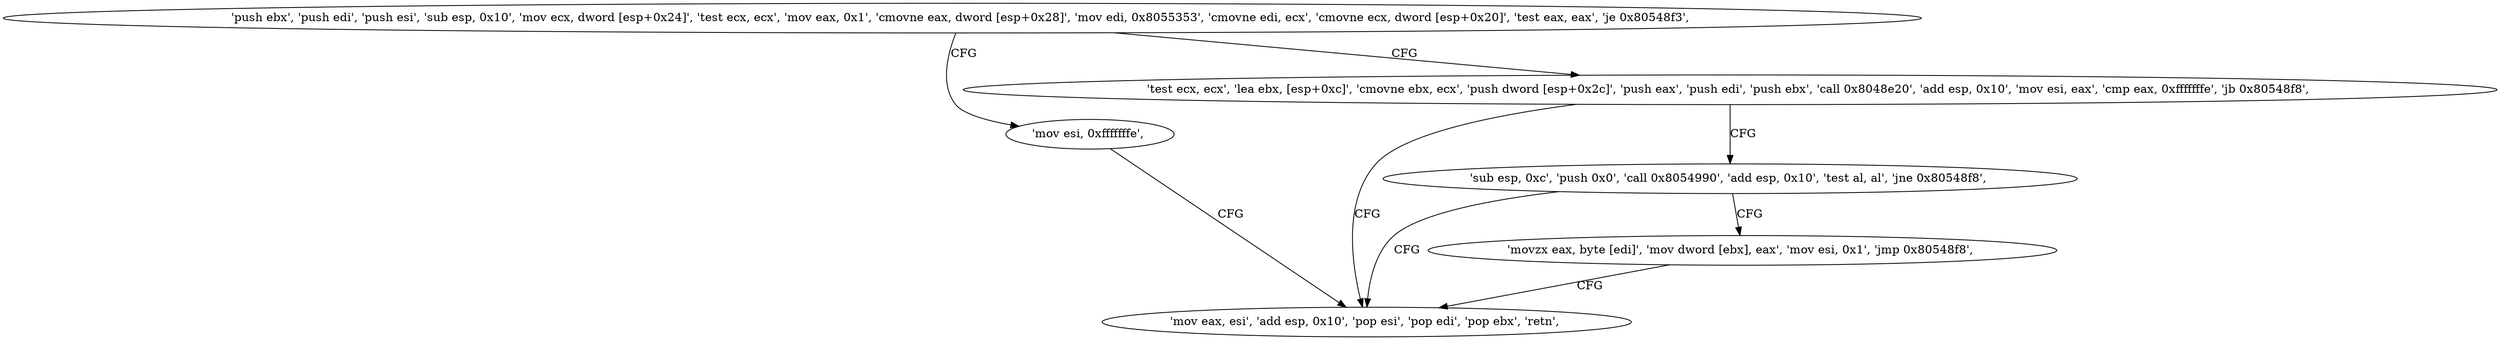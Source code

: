 digraph "func" {
"134563984" [label = "'push ebx', 'push edi', 'push esi', 'sub esp, 0x10', 'mov ecx, dword [esp+0x24]', 'test ecx, ecx', 'mov eax, 0x1', 'cmovne eax, dword [esp+0x28]', 'mov edi, 0x8055353', 'cmovne edi, ecx', 'cmovne ecx, dword [esp+0x20]', 'test eax, eax', 'je 0x80548f3', " ]
"134564083" [label = "'mov esi, 0xfffffffe', " ]
"134564023" [label = "'test ecx, ecx', 'lea ebx, [esp+0xc]', 'cmovne ebx, ecx', 'push dword [esp+0x2c]', 'push eax', 'push edi', 'push ebx', 'call 0x8048e20', 'add esp, 0x10', 'mov esi, eax', 'cmp eax, 0xfffffffe', 'jb 0x80548f8', " ]
"134564088" [label = "'mov eax, esi', 'add esp, 0x10', 'pop esi', 'pop edi', 'pop ebx', 'retn', " ]
"134564054" [label = "'sub esp, 0xc', 'push 0x0', 'call 0x8054990', 'add esp, 0x10', 'test al, al', 'jne 0x80548f8', " ]
"134564071" [label = "'movzx eax, byte [edi]', 'mov dword [ebx], eax', 'mov esi, 0x1', 'jmp 0x80548f8', " ]
"134563984" -> "134564083" [ label = "CFG" ]
"134563984" -> "134564023" [ label = "CFG" ]
"134564083" -> "134564088" [ label = "CFG" ]
"134564023" -> "134564088" [ label = "CFG" ]
"134564023" -> "134564054" [ label = "CFG" ]
"134564054" -> "134564088" [ label = "CFG" ]
"134564054" -> "134564071" [ label = "CFG" ]
"134564071" -> "134564088" [ label = "CFG" ]
}
